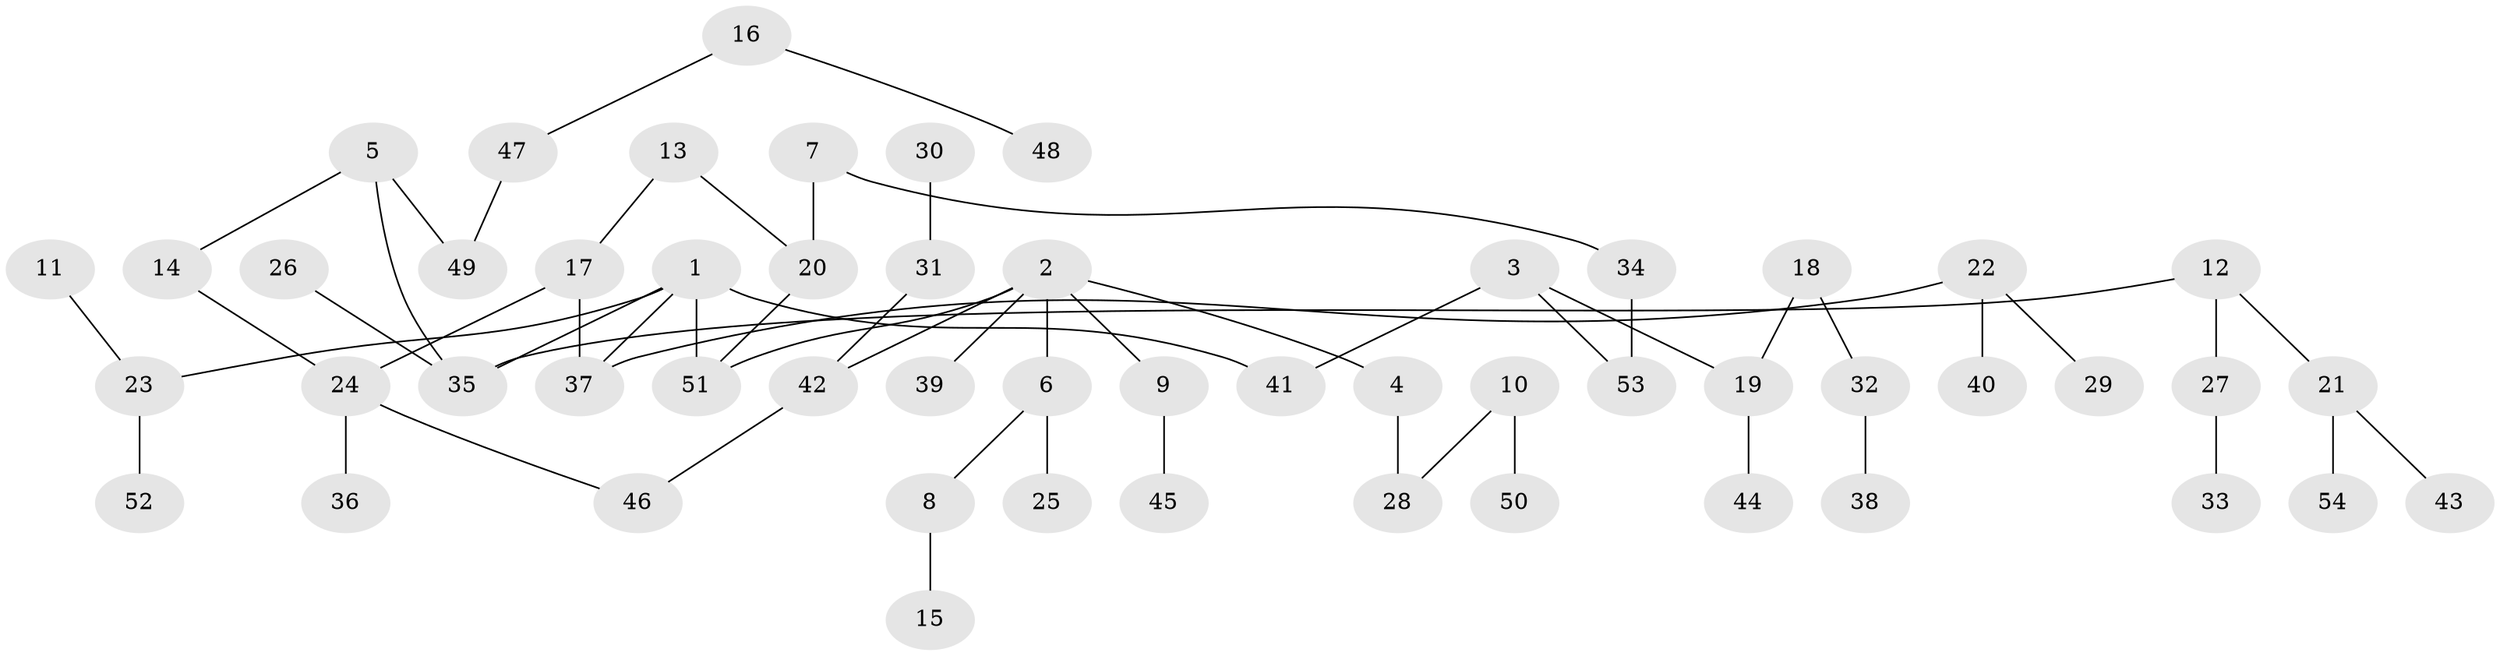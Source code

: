 // original degree distribution, {5: 0.037383177570093455, 4: 0.102803738317757, 6: 0.009345794392523364, 3: 0.102803738317757, 2: 0.34579439252336447, 1: 0.40186915887850466}
// Generated by graph-tools (version 1.1) at 2025/01/03/09/25 03:01:08]
// undirected, 54 vertices, 57 edges
graph export_dot {
graph [start="1"]
  node [color=gray90,style=filled];
  1;
  2;
  3;
  4;
  5;
  6;
  7;
  8;
  9;
  10;
  11;
  12;
  13;
  14;
  15;
  16;
  17;
  18;
  19;
  20;
  21;
  22;
  23;
  24;
  25;
  26;
  27;
  28;
  29;
  30;
  31;
  32;
  33;
  34;
  35;
  36;
  37;
  38;
  39;
  40;
  41;
  42;
  43;
  44;
  45;
  46;
  47;
  48;
  49;
  50;
  51;
  52;
  53;
  54;
  1 -- 23 [weight=1.0];
  1 -- 35 [weight=1.0];
  1 -- 37 [weight=1.0];
  1 -- 41 [weight=1.0];
  1 -- 51 [weight=1.0];
  2 -- 4 [weight=1.0];
  2 -- 6 [weight=1.0];
  2 -- 9 [weight=1.0];
  2 -- 39 [weight=1.0];
  2 -- 42 [weight=1.0];
  2 -- 51 [weight=1.0];
  3 -- 19 [weight=1.0];
  3 -- 41 [weight=1.0];
  3 -- 53 [weight=1.0];
  4 -- 28 [weight=1.0];
  5 -- 14 [weight=1.0];
  5 -- 35 [weight=1.0];
  5 -- 49 [weight=1.0];
  6 -- 8 [weight=1.0];
  6 -- 25 [weight=1.0];
  7 -- 20 [weight=1.0];
  7 -- 34 [weight=1.0];
  8 -- 15 [weight=1.0];
  9 -- 45 [weight=1.0];
  10 -- 28 [weight=1.0];
  10 -- 50 [weight=1.0];
  11 -- 23 [weight=1.0];
  12 -- 21 [weight=1.0];
  12 -- 27 [weight=1.0];
  12 -- 35 [weight=1.0];
  13 -- 17 [weight=1.0];
  13 -- 20 [weight=1.0];
  14 -- 24 [weight=1.0];
  16 -- 47 [weight=1.0];
  16 -- 48 [weight=1.0];
  17 -- 24 [weight=1.0];
  17 -- 37 [weight=1.0];
  18 -- 19 [weight=1.0];
  18 -- 32 [weight=1.0];
  19 -- 44 [weight=1.0];
  20 -- 51 [weight=1.0];
  21 -- 43 [weight=1.0];
  21 -- 54 [weight=1.0];
  22 -- 29 [weight=1.0];
  22 -- 37 [weight=1.0];
  22 -- 40 [weight=1.0];
  23 -- 52 [weight=1.0];
  24 -- 36 [weight=1.0];
  24 -- 46 [weight=1.0];
  26 -- 35 [weight=1.0];
  27 -- 33 [weight=1.0];
  30 -- 31 [weight=1.0];
  31 -- 42 [weight=1.0];
  32 -- 38 [weight=1.0];
  34 -- 53 [weight=1.0];
  42 -- 46 [weight=1.0];
  47 -- 49 [weight=1.0];
}
